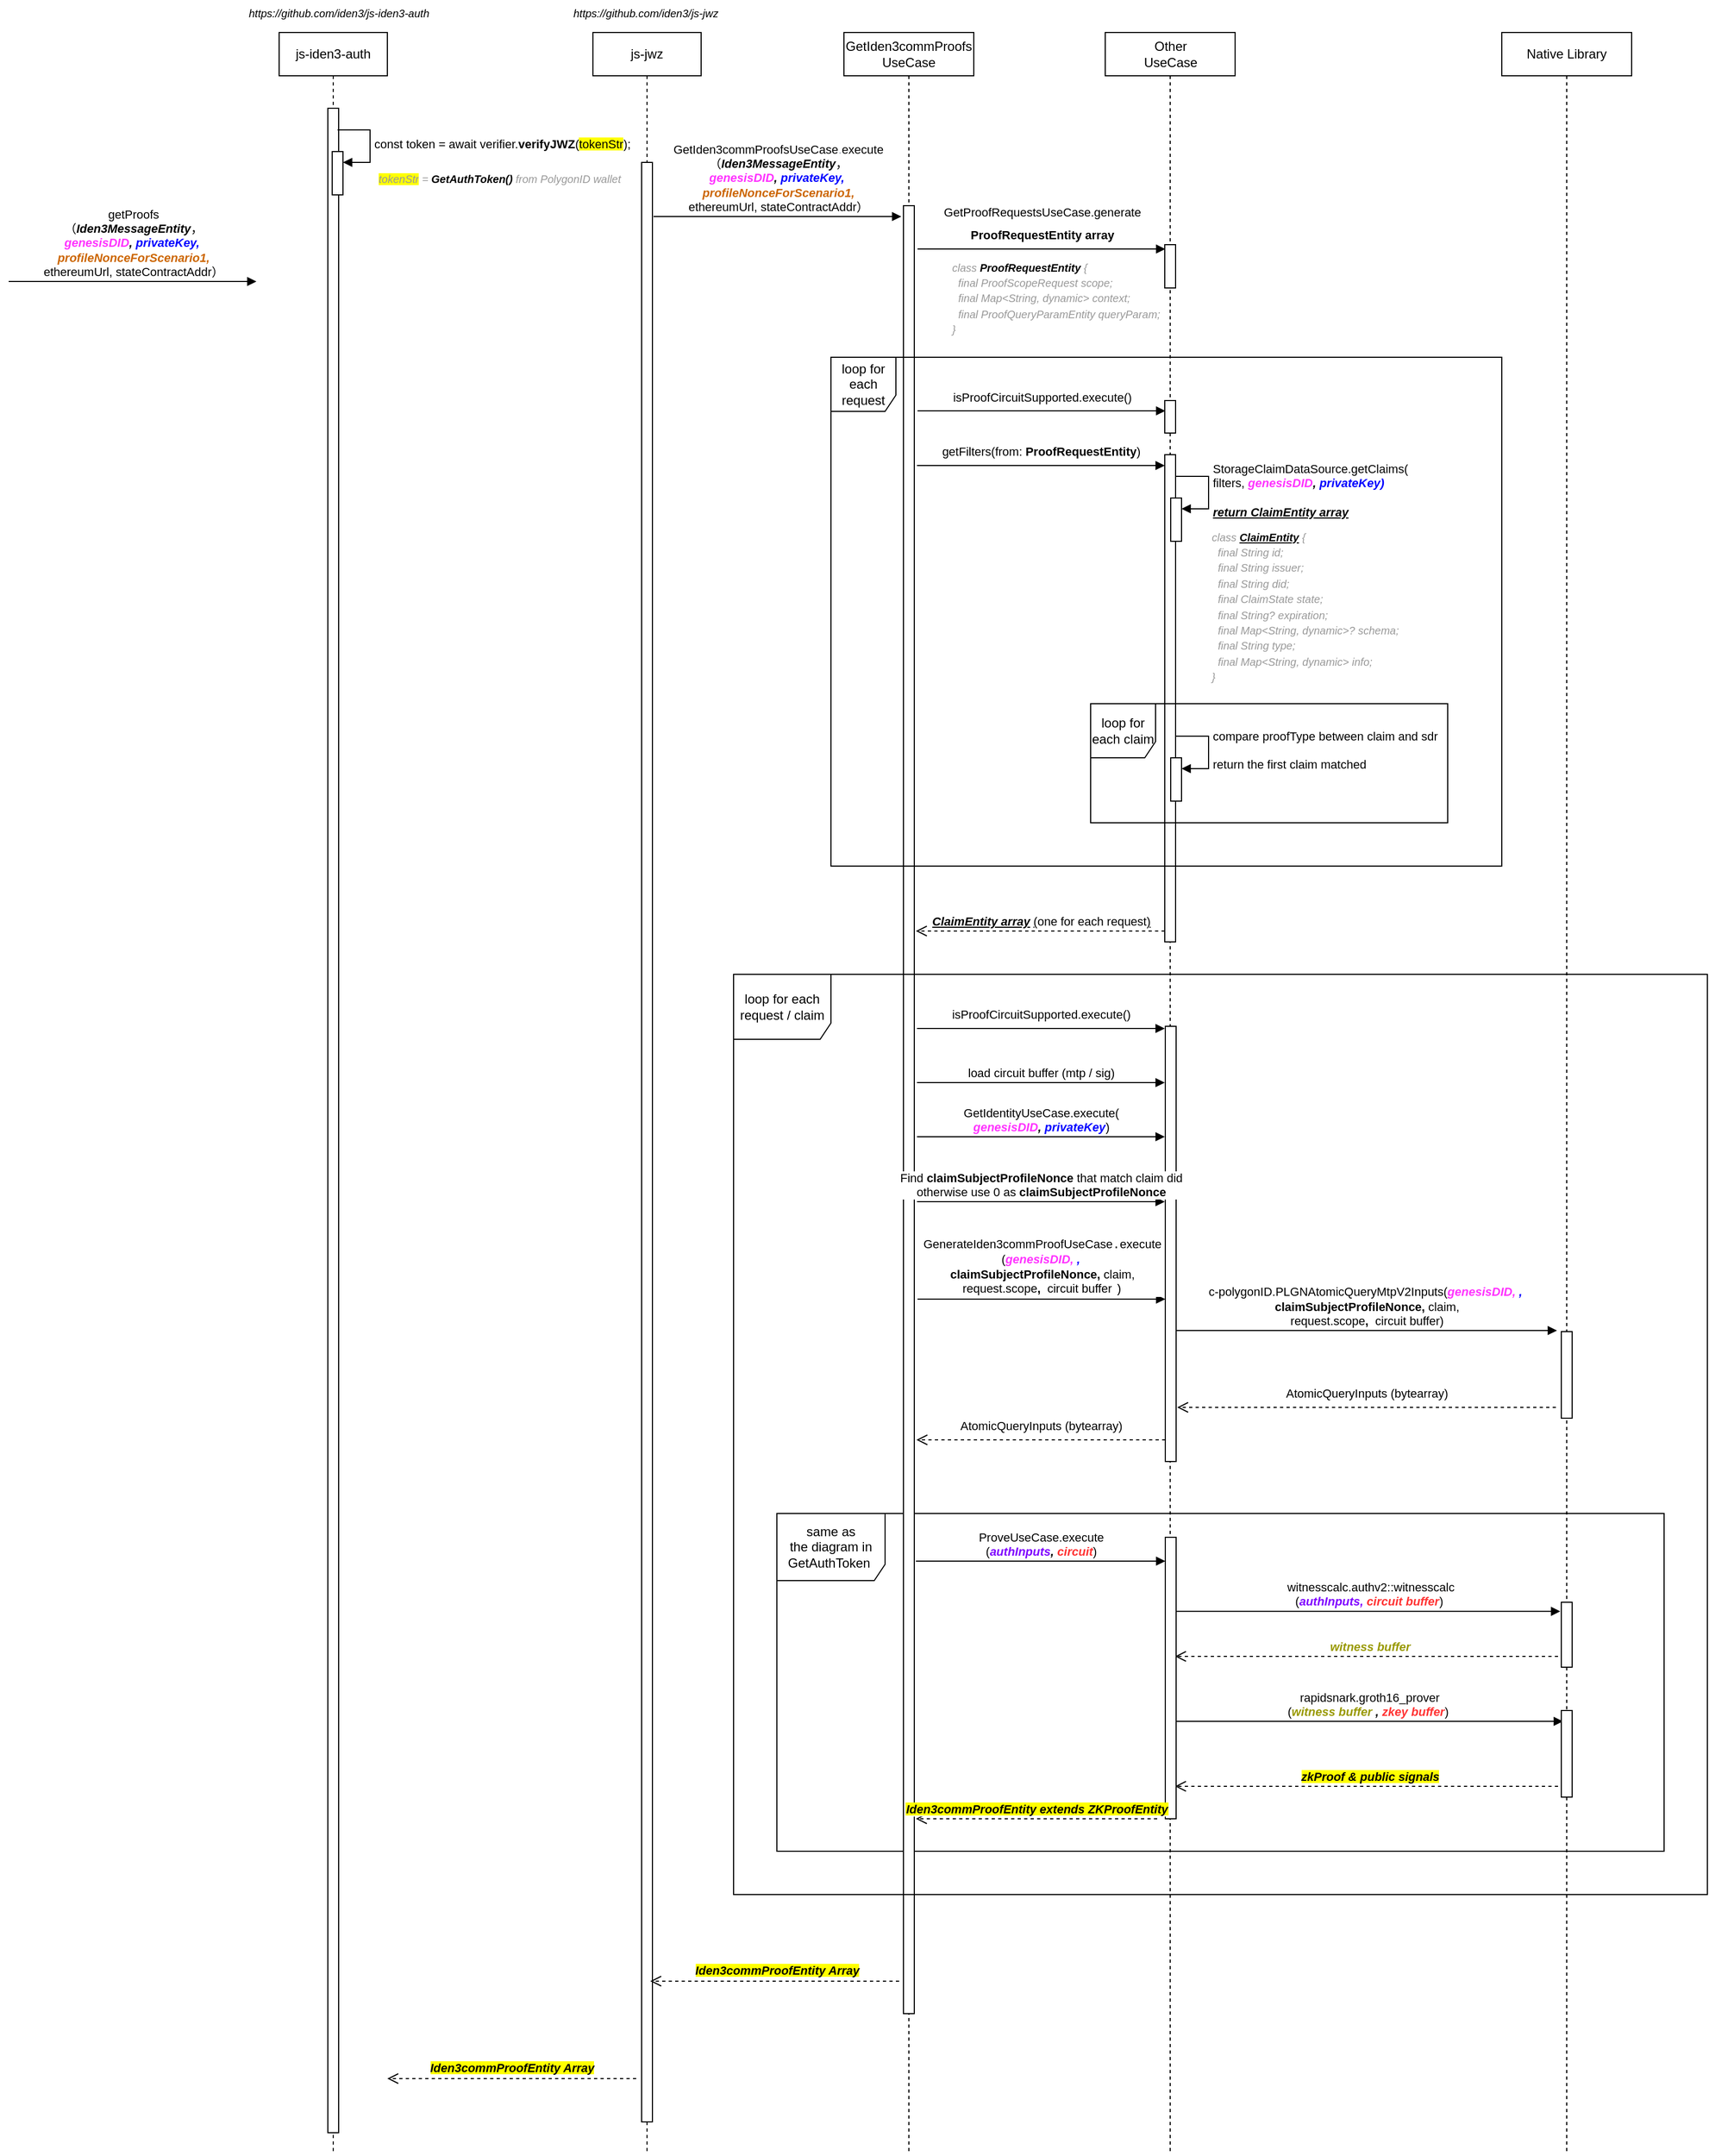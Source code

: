 <mxfile version="22.1.21" type="github">
  <diagram name="Page-1" id="g-KWdj4RCP9LO7Gkuhvm">
    <mxGraphModel dx="1526" dy="873" grid="1" gridSize="10" guides="1" tooltips="1" connect="1" arrows="1" fold="1" page="1" pageScale="1" pageWidth="827" pageHeight="1169" math="0" shadow="0">
      <root>
        <mxCell id="0" />
        <mxCell id="1" parent="0" />
        <mxCell id="PR-VQJ_KAeRdfi8wOfxg-1" value="&lt;span style=&quot;border-color: var(--border-color); text-align: left;&quot;&gt;&lt;span style=&quot;border-color: var(--border-color); background-color: rgb(255, 255, 0);&quot;&gt;&lt;font style=&quot;border-color: var(--border-color);&quot;&gt;&lt;b&gt;&lt;i&gt;zkProof &amp;amp; public signals&lt;/i&gt;&lt;/b&gt;&lt;/font&gt;&lt;/span&gt;&lt;/span&gt;" style="html=1;verticalAlign=bottom;endArrow=open;dashed=1;endSize=8;curved=0;rounded=0;" edge="1" parent="1">
          <mxGeometry relative="1" as="geometry">
            <mxPoint x="1498" y="1740" as="sourcePoint" />
            <mxPoint x="1138" y="1740" as="targetPoint" />
          </mxGeometry>
        </mxCell>
        <mxCell id="PR-VQJ_KAeRdfi8wOfxg-2" value="&lt;div style=&quot;line-height: 120%;&quot;&gt;&lt;div style=&quot;line-height: 120%;&quot;&gt;&amp;nbsp;rapidsnark.groth16_prover&lt;/div&gt;&lt;div style=&quot;line-height: 120%;&quot;&gt;(&lt;b style=&quot;border-color: var(--border-color); text-align: left;&quot;&gt;&lt;i style=&quot;border-color: var(--border-color);&quot;&gt;&lt;font color=&quot;#ff3333&quot; style=&quot;border-color: var(--border-color);&quot;&gt;&lt;b style=&quot;color: rgb(0, 0, 0); text-align: center; border-color: var(--border-color);&quot;&gt;&lt;i style=&quot;border-color: var(--border-color);&quot;&gt;&lt;font style=&quot;border-color: var(--border-color);&quot; color=&quot;#7f00ff&quot;&gt;&lt;i style=&quot;border-color: var(--border-color); color: rgb(0, 0, 0); font-weight: 400; text-align: left;&quot;&gt;&lt;b style=&quot;border-color: var(--border-color);&quot;&gt;&lt;font color=&quot;#999900&quot; style=&quot;border-color: var(--border-color);&quot;&gt;witness buffer&lt;/font&gt;&lt;/b&gt;&lt;/i&gt;&lt;/font&gt;&lt;/i&gt;&lt;/b&gt;&amp;nbsp;&lt;/font&gt;&lt;font style=&quot;border-color: var(--border-color);&quot;&gt;, &lt;/font&gt;&lt;font color=&quot;#ff3333&quot; style=&quot;border-color: var(--border-color);&quot;&gt;zkey buffer&lt;/font&gt;&lt;/i&gt;&lt;/b&gt;)&lt;/div&gt;&lt;/div&gt;" style="html=1;verticalAlign=bottom;endArrow=block;curved=0;rounded=0;sourcePerimeterSpacing=0;" edge="1" parent="1">
          <mxGeometry relative="1" as="geometry">
            <mxPoint x="1135.5" y="1680" as="sourcePoint" />
            <mxPoint x="1496.5" y="1680" as="targetPoint" />
          </mxGeometry>
        </mxCell>
        <mxCell id="PR-VQJ_KAeRdfi8wOfxg-3" value="&lt;i style=&quot;border-color: var(--border-color); text-align: left;&quot;&gt;&lt;b style=&quot;border-color: var(--border-color);&quot;&gt;&lt;font style=&quot;border-color: var(--border-color);&quot; color=&quot;#999900&quot;&gt;witness buffer&lt;/font&gt;&lt;/b&gt;&lt;/i&gt;" style="html=1;verticalAlign=bottom;endArrow=open;dashed=1;endSize=8;curved=0;rounded=0;" edge="1" parent="1">
          <mxGeometry relative="1" as="geometry">
            <mxPoint x="1498" y="1620" as="sourcePoint" />
            <mxPoint x="1138" y="1620" as="targetPoint" />
          </mxGeometry>
        </mxCell>
        <mxCell id="PR-VQJ_KAeRdfi8wOfxg-4" value="same as&lt;br&gt;the diagram in GetAuthToken&amp;nbsp;&lt;br&gt;" style="shape=umlFrame;whiteSpace=wrap;html=1;pointerEvents=0;width=100;height=62;" vertex="1" parent="1">
          <mxGeometry x="770" y="1488" width="820" height="312" as="geometry" />
        </mxCell>
        <mxCell id="PR-VQJ_KAeRdfi8wOfxg-5" value="js-iden3-auth" style="shape=umlLifeline;perimeter=lifelinePerimeter;whiteSpace=wrap;html=1;container=1;dropTarget=0;collapsible=0;recursiveResize=0;outlineConnect=0;portConstraint=eastwest;newEdgeStyle={&quot;curved&quot;:0,&quot;rounded&quot;:0};" vertex="1" parent="1">
          <mxGeometry x="310" y="120" width="100" height="1960" as="geometry" />
        </mxCell>
        <mxCell id="PR-VQJ_KAeRdfi8wOfxg-6" value="" style="html=1;points=[[0,0,0,0,5],[0,1,0,0,-5],[1,0,0,0,5],[1,1,0,0,-5]];perimeter=orthogonalPerimeter;outlineConnect=0;targetShapes=umlLifeline;portConstraint=eastwest;newEdgeStyle={&quot;curved&quot;:0,&quot;rounded&quot;:0};" vertex="1" parent="PR-VQJ_KAeRdfi8wOfxg-5">
          <mxGeometry x="45" y="70" width="10" height="1870" as="geometry" />
        </mxCell>
        <mxCell id="PR-VQJ_KAeRdfi8wOfxg-53" value="" style="html=1;points=[[0,0,0,0,5],[0,1,0,0,-5],[1,0,0,0,5],[1,1,0,0,-5]];perimeter=orthogonalPerimeter;outlineConnect=0;targetShapes=umlLifeline;portConstraint=eastwest;newEdgeStyle={&quot;curved&quot;:0,&quot;rounded&quot;:0};" vertex="1" parent="PR-VQJ_KAeRdfi8wOfxg-5">
          <mxGeometry x="49" y="110" width="10" height="40" as="geometry" />
        </mxCell>
        <mxCell id="PR-VQJ_KAeRdfi8wOfxg-54" value="&lt;div style=&quot;line-height: 21px;&quot;&gt;&lt;font style=&quot;font-size: 11px;&quot; face=&quot;Helvetica&quot;&gt;const token = await verifier.&lt;b&gt;verifyJWZ&lt;/b&gt;(&lt;span style=&quot;background-color: rgb(255, 255, 0);&quot;&gt;tokenStr&lt;/span&gt;);&lt;/font&gt;&lt;/div&gt;" style="html=1;align=left;spacingLeft=2;endArrow=block;rounded=0;edgeStyle=orthogonalEdgeStyle;curved=0;rounded=0;" edge="1" target="PR-VQJ_KAeRdfi8wOfxg-53" parent="PR-VQJ_KAeRdfi8wOfxg-5">
          <mxGeometry relative="1" as="geometry">
            <mxPoint x="54" y="90" as="sourcePoint" />
            <Array as="points">
              <mxPoint x="84" y="120" />
            </Array>
          </mxGeometry>
        </mxCell>
        <mxCell id="PR-VQJ_KAeRdfi8wOfxg-7" value="js-jwz" style="shape=umlLifeline;perimeter=lifelinePerimeter;whiteSpace=wrap;html=1;container=1;dropTarget=0;collapsible=0;recursiveResize=0;outlineConnect=0;portConstraint=eastwest;newEdgeStyle={&quot;curved&quot;:0,&quot;rounded&quot;:0};" vertex="1" parent="1">
          <mxGeometry x="600" y="120" width="100" height="1960" as="geometry" />
        </mxCell>
        <mxCell id="PR-VQJ_KAeRdfi8wOfxg-8" value="" style="html=1;points=[[0,0,0,0,5],[0,1,0,0,-5],[1,0,0,0,5],[1,1,0,0,-5]];perimeter=orthogonalPerimeter;outlineConnect=0;targetShapes=umlLifeline;portConstraint=eastwest;newEdgeStyle={&quot;curved&quot;:0,&quot;rounded&quot;:0};" vertex="1" parent="PR-VQJ_KAeRdfi8wOfxg-7">
          <mxGeometry x="45" y="120" width="10" height="1810" as="geometry" />
        </mxCell>
        <mxCell id="PR-VQJ_KAeRdfi8wOfxg-9" value="GetIden3commProofs&lt;br&gt;UseCase" style="shape=umlLifeline;perimeter=lifelinePerimeter;whiteSpace=wrap;html=1;container=1;dropTarget=0;collapsible=0;recursiveResize=0;outlineConnect=0;portConstraint=eastwest;newEdgeStyle={&quot;curved&quot;:0,&quot;rounded&quot;:0};" vertex="1" parent="1">
          <mxGeometry x="832" y="120" width="120" height="1960" as="geometry" />
        </mxCell>
        <mxCell id="PR-VQJ_KAeRdfi8wOfxg-10" value="" style="html=1;points=[[0,0,0,0,5],[0,1,0,0,-5],[1,0,0,0,5],[1,1,0,0,-5]];perimeter=orthogonalPerimeter;outlineConnect=0;targetShapes=umlLifeline;portConstraint=eastwest;newEdgeStyle={&quot;curved&quot;:0,&quot;rounded&quot;:0};" vertex="1" parent="PR-VQJ_KAeRdfi8wOfxg-9">
          <mxGeometry x="55" y="160" width="10" height="1670" as="geometry" />
        </mxCell>
        <mxCell id="PR-VQJ_KAeRdfi8wOfxg-11" value="getProofs&lt;br&gt;（&lt;b&gt;&lt;i&gt;Iden3MessageEntity&lt;/i&gt;&lt;/b&gt;，&lt;br&gt;&lt;b style=&quot;border-color: var(--border-color);&quot;&gt;&lt;i style=&quot;border-color: var(--border-color);&quot;&gt;&lt;font style=&quot;border-color: var(--border-color);&quot; color=&quot;#ff33ff&quot;&gt;genesisDID&lt;/font&gt;,&amp;nbsp;&lt;i style=&quot;border-color: var(--border-color);&quot;&gt;&lt;font style=&quot;border-color: var(--border-color);&quot; color=&quot;#0000ff&quot;&gt;privateKey,&amp;nbsp;&lt;br style=&quot;border-color: var(--border-color);&quot;&gt;&lt;/font&gt;&lt;font style=&quot;border-color: var(--border-color);&quot; color=&quot;#cc6600&quot;&gt;profileNonceForScenario1,&lt;br&gt;&lt;/font&gt;&lt;/i&gt;&lt;/i&gt;&lt;/b&gt;ethereumUrl, stateContractAddr）" style="html=1;verticalAlign=bottom;endArrow=block;curved=0;rounded=0;sourcePerimeterSpacing=0;entryX=0;entryY=0;entryDx=0;entryDy=5;entryPerimeter=0;" edge="1" parent="1">
          <mxGeometry relative="1" as="geometry">
            <mxPoint x="60" y="350" as="sourcePoint" />
            <mxPoint x="289" y="350" as="targetPoint" />
          </mxGeometry>
        </mxCell>
        <mxCell id="PR-VQJ_KAeRdfi8wOfxg-12" value="&lt;span style=&quot;font-size: 10px;&quot;&gt;&lt;i style=&quot;&quot;&gt;&lt;font style=&quot;&quot; color=&quot;#999999&quot;&gt;&lt;span style=&quot;background-color: rgb(255, 255, 0);&quot;&gt;tokenStr&lt;/span&gt;&lt;span style=&quot;background-color: rgb(255, 255, 255);&quot;&gt; = &lt;/span&gt;&lt;/font&gt;&lt;b style=&quot;background-color: rgb(255, 255, 255);&quot;&gt;GetAuthToken()&lt;/b&gt;&lt;font style=&quot;background-color: rgb(255, 255, 255);&quot; color=&quot;#999999&quot;&gt;&amp;nbsp;from PolygonID wallet&lt;/font&gt;&lt;/i&gt;&lt;/span&gt;" style="text;html=1;align=left;verticalAlign=middle;resizable=0;points=[];autosize=1;strokeColor=none;fillColor=none;" vertex="1" parent="1">
          <mxGeometry x="400" y="240" width="250" height="30" as="geometry" />
        </mxCell>
        <mxCell id="PR-VQJ_KAeRdfi8wOfxg-13" value="&lt;div style=&quot;line-height: 120%;&quot;&gt;GetIden3commProofsUseCase&lt;font face=&quot;Helvetica&quot; style=&quot;background-color: rgb(255, 255, 255);&quot;&gt;&lt;font style=&quot;font-size: 12px;&quot; color=&quot;#abb2bf&quot;&gt;.&lt;/font&gt;&lt;font style=&quot;font-size: 11px;&quot;&gt;execute&lt;/font&gt;&lt;/font&gt;&lt;/div&gt;&lt;div style=&quot;line-height: 120%;&quot;&gt;（&lt;b style=&quot;border-color: var(--border-color);&quot;&gt;&lt;i style=&quot;border-color: var(--border-color);&quot;&gt;Iden3MessageEntity&lt;/i&gt;&lt;/b&gt;，&lt;br style=&quot;border-color: var(--border-color);&quot;&gt;&lt;b style=&quot;border-color: var(--border-color);&quot;&gt;&lt;i style=&quot;border-color: var(--border-color);&quot;&gt;&lt;font style=&quot;border-color: var(--border-color);&quot; color=&quot;#ff33ff&quot;&gt;genesisDID&lt;/font&gt;,&amp;nbsp;&lt;i style=&quot;border-color: var(--border-color);&quot;&gt;&lt;font style=&quot;border-color: var(--border-color);&quot; color=&quot;#0000ff&quot;&gt;privateKey,&amp;nbsp;&lt;br style=&quot;border-color: var(--border-color);&quot;&gt;&lt;/font&gt;&lt;font style=&quot;border-color: var(--border-color);&quot; color=&quot;#cc6600&quot;&gt;profileNonceForScenario1,&lt;br style=&quot;border-color: var(--border-color);&quot;&gt;&lt;/font&gt;&lt;/i&gt;&lt;/i&gt;&lt;/b&gt;ethereumUrl, stateContractAddr）&lt;/div&gt;" style="html=1;verticalAlign=bottom;endArrow=block;curved=0;rounded=0;sourcePerimeterSpacing=0;entryX=0;entryY=0;entryDx=0;entryDy=5;entryPerimeter=0;" edge="1" parent="1">
          <mxGeometry relative="1" as="geometry">
            <mxPoint x="656" y="290" as="sourcePoint" />
            <mxPoint x="885" y="290" as="targetPoint" />
          </mxGeometry>
        </mxCell>
        <mxCell id="PR-VQJ_KAeRdfi8wOfxg-14" value="&lt;div style=&quot;line-height: 120%;&quot;&gt;&lt;div style=&quot;line-height: 21px;&quot;&gt;&lt;div style=&quot;line-height: 21px;&quot;&gt;&lt;span style=&quot;background-color: rgb(255, 255, 255);&quot;&gt;&lt;font face=&quot;Helvetica&quot; style=&quot;font-size: 11px;&quot;&gt;GetProofRequestsUseCase.generate&lt;/font&gt;&lt;/span&gt;&lt;/div&gt;&lt;div style=&quot;line-height: 21px;&quot;&gt;&lt;div style=&quot;line-height: 21px;&quot;&gt;&lt;span style=&quot;background-color: rgb(255, 255, 255);&quot;&gt;&lt;font face=&quot;Helvetica&quot; style=&quot;font-size: 11px;&quot;&gt;&lt;b&gt;ProofRequestEntity array&lt;/b&gt;&lt;/font&gt;&lt;/span&gt;&lt;/div&gt;&lt;/div&gt;&lt;/div&gt;&lt;/div&gt;&lt;div style=&quot;line-height: 21px;&quot;&gt;&lt;/div&gt;" style="html=1;verticalAlign=bottom;endArrow=block;curved=0;rounded=0;sourcePerimeterSpacing=0;entryX=0;entryY=0;entryDx=0;entryDy=5;entryPerimeter=0;" edge="1" parent="1">
          <mxGeometry relative="1" as="geometry">
            <mxPoint x="900" y="320" as="sourcePoint" />
            <mxPoint x="1129" y="320" as="targetPoint" />
          </mxGeometry>
        </mxCell>
        <mxCell id="PR-VQJ_KAeRdfi8wOfxg-15" value="Other&lt;br&gt;UseCase" style="shape=umlLifeline;perimeter=lifelinePerimeter;whiteSpace=wrap;html=1;container=1;dropTarget=0;collapsible=0;recursiveResize=0;outlineConnect=0;portConstraint=eastwest;newEdgeStyle={&quot;curved&quot;:0,&quot;rounded&quot;:0};" vertex="1" parent="1">
          <mxGeometry x="1073.5" y="120" width="120" height="1960" as="geometry" />
        </mxCell>
        <mxCell id="PR-VQJ_KAeRdfi8wOfxg-16" value="" style="html=1;points=[[0,0,0,0,5],[0,1,0,0,-5],[1,0,0,0,5],[1,1,0,0,-5]];perimeter=orthogonalPerimeter;outlineConnect=0;targetShapes=umlLifeline;portConstraint=eastwest;newEdgeStyle={&quot;curved&quot;:0,&quot;rounded&quot;:0};" vertex="1" parent="PR-VQJ_KAeRdfi8wOfxg-15">
          <mxGeometry x="55" y="196" width="10" height="40" as="geometry" />
        </mxCell>
        <mxCell id="PR-VQJ_KAeRdfi8wOfxg-17" value="" style="html=1;points=[[0,0,0,0,5],[0,1,0,0,-5],[1,0,0,0,5],[1,1,0,0,-5]];perimeter=orthogonalPerimeter;outlineConnect=0;targetShapes=umlLifeline;portConstraint=eastwest;newEdgeStyle={&quot;curved&quot;:0,&quot;rounded&quot;:0};" vertex="1" parent="PR-VQJ_KAeRdfi8wOfxg-15">
          <mxGeometry x="55" y="390" width="10" height="450" as="geometry" />
        </mxCell>
        <mxCell id="PR-VQJ_KAeRdfi8wOfxg-18" value="" style="html=1;points=[[0,0,0,0,5],[0,1,0,0,-5],[1,0,0,0,5],[1,1,0,0,-5]];perimeter=orthogonalPerimeter;outlineConnect=0;targetShapes=umlLifeline;portConstraint=eastwest;newEdgeStyle={&quot;curved&quot;:0,&quot;rounded&quot;:0};" vertex="1" parent="PR-VQJ_KAeRdfi8wOfxg-15">
          <mxGeometry x="55.5" y="1390" width="10" height="260" as="geometry" />
        </mxCell>
        <mxCell id="PR-VQJ_KAeRdfi8wOfxg-19" value="&lt;font style=&quot;font-size: 10px;&quot;&gt;&lt;i style=&quot;&quot;&gt;&lt;font color=&quot;#999999&quot;&gt;class &lt;/font&gt;&lt;b style=&quot;&quot;&gt;ProofRequestEntity&lt;/b&gt;&lt;font color=&quot;#999999&quot;&gt; {&lt;/font&gt;&lt;br&gt;&lt;font color=&quot;#999999&quot;&gt;&amp;nbsp; final ProofScopeRequest scope;&lt;/font&gt;&lt;br&gt;&lt;span style=&quot;color: rgb(153, 153, 153);&quot; class=&quot;Apple-converted-space&quot;&gt;&amp;nbsp; &lt;/span&gt;&lt;font color=&quot;#999999&quot;&gt;final Map&amp;lt;String, dynamic&amp;gt; context;&lt;/font&gt;&lt;br&gt;&lt;span style=&quot;color: rgb(153, 153, 153);&quot; class=&quot;Apple-converted-space&quot;&gt;&amp;nbsp; &lt;/span&gt;&lt;font color=&quot;#999999&quot;&gt;final ProofQueryParamEntity queryParam;&lt;/font&gt;&lt;br&gt;&lt;font color=&quot;#999999&quot;&gt;}&lt;/font&gt;&lt;/i&gt;&lt;/font&gt;" style="text;html=1;align=left;verticalAlign=middle;resizable=0;points=[];autosize=1;strokeColor=none;fillColor=none;" vertex="1" parent="1">
          <mxGeometry x="930" y="320" width="220" height="90" as="geometry" />
        </mxCell>
        <mxCell id="PR-VQJ_KAeRdfi8wOfxg-20" value="&lt;div style=&quot;line-height: 21px;&quot;&gt;&lt;br&gt;&lt;/div&gt;" style="html=1;verticalAlign=bottom;endArrow=open;dashed=1;endSize=8;curved=0;rounded=0;" edge="1" parent="1">
          <mxGeometry relative="1" as="geometry">
            <mxPoint x="883" y="1920" as="sourcePoint" />
            <mxPoint x="653" y="1920" as="targetPoint" />
          </mxGeometry>
        </mxCell>
        <mxCell id="PR-VQJ_KAeRdfi8wOfxg-21" value="&lt;b style=&quot;border-color: var(--border-color); text-align: left;&quot;&gt;&lt;i style=&quot;border-color: var(--border-color); background-color: rgb(255, 255, 0);&quot;&gt;Iden3commProofEntity Array&lt;/i&gt;&lt;/b&gt;" style="edgeLabel;html=1;align=center;verticalAlign=middle;resizable=0;points=[];" vertex="1" connectable="0" parent="PR-VQJ_KAeRdfi8wOfxg-20">
          <mxGeometry x="-0.096" y="-3" relative="1" as="geometry">
            <mxPoint x="-9" y="-7" as="offset" />
          </mxGeometry>
        </mxCell>
        <mxCell id="PR-VQJ_KAeRdfi8wOfxg-22" value="&lt;div style=&quot;line-height: 21px;&quot;&gt;&lt;br&gt;&lt;/div&gt;" style="html=1;verticalAlign=bottom;endArrow=open;dashed=1;endSize=8;curved=0;rounded=0;" edge="1" parent="1">
          <mxGeometry relative="1" as="geometry">
            <mxPoint x="640" y="2010" as="sourcePoint" />
            <mxPoint x="410" y="2010" as="targetPoint" />
          </mxGeometry>
        </mxCell>
        <mxCell id="PR-VQJ_KAeRdfi8wOfxg-23" value="&lt;b style=&quot;border-color: var(--border-color); text-align: left;&quot;&gt;&lt;i style=&quot;border-color: var(--border-color); background-color: rgb(255, 255, 0);&quot;&gt;Iden3commProofEntity Array&lt;/i&gt;&lt;/b&gt;" style="edgeLabel;html=1;align=center;verticalAlign=middle;resizable=0;points=[];" vertex="1" connectable="0" parent="PR-VQJ_KAeRdfi8wOfxg-22">
          <mxGeometry x="0.096" y="-1" relative="1" as="geometry">
            <mxPoint x="11" y="-9" as="offset" />
          </mxGeometry>
        </mxCell>
        <mxCell id="PR-VQJ_KAeRdfi8wOfxg-24" value="loop for each request" style="shape=umlFrame;whiteSpace=wrap;html=1;pointerEvents=0;width=60;height=50;" vertex="1" parent="1">
          <mxGeometry x="820" y="420" width="620" height="470" as="geometry" />
        </mxCell>
        <mxCell id="PR-VQJ_KAeRdfi8wOfxg-25" value="" style="html=1;points=[[0,0,0,0,5],[0,1,0,0,-5],[1,0,0,0,5],[1,1,0,0,-5]];perimeter=orthogonalPerimeter;outlineConnect=0;targetShapes=umlLifeline;portConstraint=eastwest;newEdgeStyle={&quot;curved&quot;:0,&quot;rounded&quot;:0};" vertex="1" parent="1">
          <mxGeometry x="1128.5" y="460" width="10" height="30" as="geometry" />
        </mxCell>
        <mxCell id="PR-VQJ_KAeRdfi8wOfxg-26" value="&lt;div style=&quot;line-height: 120%;&quot;&gt;&lt;div style=&quot;line-height: 21px;&quot;&gt;&lt;div style=&quot;line-height: 21px;&quot;&gt;&lt;div style=&quot;line-height: 21px;&quot;&gt;&lt;span style=&quot;background-color: rgb(255, 255, 255);&quot;&gt;&lt;font style=&quot;font-size: 11px;&quot; face=&quot;Helvetica&quot;&gt;isProofCircuitSupported.execute()&lt;/font&gt;&lt;/span&gt;&lt;/div&gt;&lt;/div&gt;&lt;/div&gt;&lt;/div&gt;&lt;div style=&quot;line-height: 21px;&quot;&gt;&lt;/div&gt;" style="html=1;verticalAlign=bottom;endArrow=block;curved=0;rounded=0;sourcePerimeterSpacing=0;entryX=0;entryY=0;entryDx=0;entryDy=5;entryPerimeter=0;" edge="1" parent="1">
          <mxGeometry relative="1" as="geometry">
            <mxPoint x="900" y="469.5" as="sourcePoint" />
            <mxPoint x="1129" y="469.5" as="targetPoint" />
          </mxGeometry>
        </mxCell>
        <mxCell id="PR-VQJ_KAeRdfi8wOfxg-27" value="&lt;div style=&quot;line-height: 120%;&quot;&gt;&lt;div style=&quot;line-height: 21px;&quot;&gt;&lt;div style=&quot;line-height: 21px;&quot;&gt;&lt;div style=&quot;line-height: 21px;&quot;&gt;&lt;font style=&quot;font-size: 11px;&quot; face=&quot;Helvetica&quot;&gt;getFilters(from:&amp;nbsp;&lt;/font&gt;&lt;b style=&quot;border-color: var(--border-color);&quot;&gt;ProofRequestEntity&lt;/b&gt;)&lt;/div&gt;&lt;/div&gt;&lt;/div&gt;&lt;/div&gt;&lt;div style=&quot;line-height: 21px;&quot;&gt;&lt;/div&gt;" style="html=1;verticalAlign=bottom;endArrow=block;curved=0;rounded=0;sourcePerimeterSpacing=0;entryX=0;entryY=0;entryDx=0;entryDy=5;entryPerimeter=0;" edge="1" parent="1">
          <mxGeometry relative="1" as="geometry">
            <mxPoint x="899.5" y="520" as="sourcePoint" />
            <mxPoint x="1128.5" y="520" as="targetPoint" />
          </mxGeometry>
        </mxCell>
        <mxCell id="PR-VQJ_KAeRdfi8wOfxg-28" value="" style="html=1;points=[[0,0,0,0,5],[0,1,0,0,-5],[1,0,0,0,5],[1,1,0,0,-5]];perimeter=orthogonalPerimeter;outlineConnect=0;targetShapes=umlLifeline;portConstraint=eastwest;newEdgeStyle={&quot;curved&quot;:0,&quot;rounded&quot;:0};" vertex="1" parent="1">
          <mxGeometry x="1134" y="550" width="10" height="40" as="geometry" />
        </mxCell>
        <mxCell id="PR-VQJ_KAeRdfi8wOfxg-29" value="&lt;div style=&quot;line-height: 120%;&quot;&gt;&lt;div style=&quot;line-height: 120%;&quot;&gt;&lt;span style=&quot;background-color: rgb(255, 255, 255);&quot;&gt;StorageClaimDataSource&lt;/span&gt;.getClaims(&lt;/div&gt;&lt;div style=&quot;line-height: 120%;&quot;&gt;filters,&amp;nbsp;&lt;b style=&quot;border-color: var(--border-color); text-align: center;&quot;&gt;&lt;i style=&quot;border-color: var(--border-color);&quot;&gt;&lt;font style=&quot;border-color: var(--border-color);&quot; color=&quot;#ff33ff&quot;&gt;genesisDID&lt;/font&gt;,&amp;nbsp;&lt;i style=&quot;border-color: var(--border-color);&quot;&gt;&lt;font style=&quot;border-color: var(--border-color);&quot; color=&quot;#0000ff&quot;&gt;privateKey)&lt;/font&gt;&lt;/i&gt;&lt;/i&gt;&lt;/b&gt;&lt;/div&gt;&lt;div style=&quot;line-height: 120%;&quot;&gt;&lt;b style=&quot;border-color: var(--border-color); text-align: center;&quot;&gt;&lt;i style=&quot;border-color: var(--border-color);&quot;&gt;&lt;i style=&quot;border-color: var(--border-color);&quot;&gt;&lt;font style=&quot;border-color: var(--border-color);&quot; color=&quot;#0000ff&quot;&gt;&lt;br&gt;&lt;/font&gt;&lt;/i&gt;&lt;/i&gt;&lt;/b&gt;&lt;/div&gt;&lt;div style=&quot;line-height: 120%;&quot;&gt;&lt;b style=&quot;border-color: var(--border-color); text-align: center;&quot;&gt;&lt;i style=&quot;border-color: var(--border-color);&quot;&gt;&lt;i style=&quot;border-color: var(--border-color);&quot;&gt;&lt;font style=&quot;border-color: var(--border-color);&quot; color=&quot;#0000ff&quot;&gt;&lt;b style=&quot;border-color: var(--border-color); color: rgb(0, 0, 0); font-style: normal;&quot;&gt;&lt;u style=&quot;border-color: var(--border-color);&quot;&gt;&lt;i style=&quot;border-color: var(--border-color);&quot;&gt;return ClaimEntity array&lt;/i&gt;&lt;/u&gt;&lt;/b&gt;&lt;br&gt;&lt;/font&gt;&lt;/i&gt;&lt;/i&gt;&lt;/b&gt;&lt;/div&gt;&lt;/div&gt;" style="html=1;align=left;spacingLeft=2;endArrow=block;rounded=0;edgeStyle=orthogonalEdgeStyle;curved=0;rounded=0;" edge="1" parent="1" target="PR-VQJ_KAeRdfi8wOfxg-28">
          <mxGeometry relative="1" as="geometry">
            <mxPoint x="1139" y="530" as="sourcePoint" />
            <Array as="points">
              <mxPoint x="1169" y="560" />
            </Array>
          </mxGeometry>
        </mxCell>
        <mxCell id="PR-VQJ_KAeRdfi8wOfxg-30" value="&lt;span style=&quot;background-color: rgb(255, 255, 255);&quot;&gt;&lt;u style=&quot;font-style: italic; font-weight: bold;&quot;&gt;ClaimEntity array&lt;/u&gt;&amp;nbsp;&lt;u&gt;(&lt;/u&gt;one for each request&lt;u style=&quot;&quot;&gt;)&lt;/u&gt;&lt;/span&gt;" style="html=1;verticalAlign=bottom;endArrow=open;dashed=1;endSize=8;curved=0;rounded=0;" edge="1" parent="1">
          <mxGeometry relative="1" as="geometry">
            <mxPoint x="1128.5" y="950" as="sourcePoint" />
            <mxPoint x="898.5" y="950" as="targetPoint" />
          </mxGeometry>
        </mxCell>
        <mxCell id="PR-VQJ_KAeRdfi8wOfxg-31" value="&lt;font style=&quot;font-size: 10px;&quot;&gt;&lt;i style=&quot;&quot;&gt;&lt;font color=&quot;#999999&quot;&gt;class &lt;/font&gt;&lt;b style=&quot;&quot;&gt;&lt;u&gt;ClaimEntity&lt;/u&gt;&lt;/b&gt;&lt;font color=&quot;#999999&quot;&gt; {&lt;/font&gt;&lt;/i&gt;&lt;br&gt;&lt;i style=&quot;color: rgb(153, 153, 153);&quot;&gt;&amp;nbsp; final String id;&lt;/i&gt;&lt;br&gt;&lt;i style=&quot;color: rgb(153, 153, 153);&quot;&gt;&lt;span class=&quot;Apple-converted-space&quot;&gt;&amp;nbsp; &lt;/span&gt;final String issuer;&lt;/i&gt;&lt;br&gt;&lt;i style=&quot;color: rgb(153, 153, 153);&quot;&gt;&lt;span class=&quot;Apple-converted-space&quot;&gt;&amp;nbsp; &lt;/span&gt;final String did;&lt;/i&gt;&lt;br&gt;&lt;i style=&quot;color: rgb(153, 153, 153);&quot;&gt;&lt;span class=&quot;Apple-converted-space&quot;&gt;&amp;nbsp; &lt;/span&gt;final ClaimState state;&lt;/i&gt;&lt;br&gt;&lt;i style=&quot;color: rgb(153, 153, 153);&quot;&gt;&lt;span class=&quot;Apple-converted-space&quot;&gt;&amp;nbsp; &lt;/span&gt;final String? expiration;&lt;/i&gt;&lt;br&gt;&lt;i style=&quot;color: rgb(153, 153, 153);&quot;&gt;&lt;span class=&quot;Apple-converted-space&quot;&gt;&amp;nbsp; &lt;/span&gt;final Map&amp;lt;String, dynamic&amp;gt;? schema;&lt;/i&gt;&lt;br&gt;&lt;i style=&quot;color: rgb(153, 153, 153);&quot;&gt;&lt;span class=&quot;Apple-converted-space&quot;&gt;&amp;nbsp; &lt;/span&gt;final String type;&lt;/i&gt;&lt;br&gt;&lt;i style=&quot;color: rgb(153, 153, 153);&quot;&gt;&lt;span class=&quot;Apple-converted-space&quot;&gt;&amp;nbsp; &lt;/span&gt;final Map&amp;lt;String, dynamic&amp;gt; info;&lt;/i&gt;&lt;br&gt;&lt;i style=&quot;color: rgb(153, 153, 153);&quot;&gt;}&lt;/i&gt;&lt;/font&gt;" style="text;html=1;align=left;verticalAlign=middle;resizable=0;points=[];autosize=1;strokeColor=none;fillColor=none;" vertex="1" parent="1">
          <mxGeometry x="1170" y="570" width="200" height="160" as="geometry" />
        </mxCell>
        <mxCell id="PR-VQJ_KAeRdfi8wOfxg-32" value="" style="html=1;points=[[0,0,0,0,5],[0,1,0,0,-5],[1,0,0,0,5],[1,1,0,0,-5]];perimeter=orthogonalPerimeter;outlineConnect=0;targetShapes=umlLifeline;portConstraint=eastwest;newEdgeStyle={&quot;curved&quot;:0,&quot;rounded&quot;:0};" vertex="1" parent="1">
          <mxGeometry x="1134" y="790" width="10" height="40" as="geometry" />
        </mxCell>
        <mxCell id="PR-VQJ_KAeRdfi8wOfxg-33" value="&lt;div style=&quot;line-height: 120%;&quot;&gt;&lt;div style=&quot;line-height: 120%;&quot;&gt;compare proofType between claim and sdr&lt;/div&gt;&lt;div style=&quot;line-height: 120%;&quot;&gt;&lt;br&gt;&lt;/div&gt;&lt;div style=&quot;line-height: 120%;&quot;&gt;return the first claim matched&lt;/div&gt;&lt;/div&gt;" style="html=1;align=left;spacingLeft=2;endArrow=block;rounded=0;edgeStyle=orthogonalEdgeStyle;curved=0;rounded=0;" edge="1" parent="1" target="PR-VQJ_KAeRdfi8wOfxg-32">
          <mxGeometry relative="1" as="geometry">
            <mxPoint x="1139" y="770" as="sourcePoint" />
            <Array as="points">
              <mxPoint x="1169" y="800" />
            </Array>
          </mxGeometry>
        </mxCell>
        <mxCell id="PR-VQJ_KAeRdfi8wOfxg-34" value="loop for each claim" style="shape=umlFrame;whiteSpace=wrap;html=1;pointerEvents=0;width=60;height=50;" vertex="1" parent="1">
          <mxGeometry x="1060" y="740" width="330" height="110" as="geometry" />
        </mxCell>
        <mxCell id="PR-VQJ_KAeRdfi8wOfxg-35" value="loop for each request / claim" style="shape=umlFrame;whiteSpace=wrap;html=1;pointerEvents=0;width=90;height=60;" vertex="1" parent="1">
          <mxGeometry x="730" y="990" width="900" height="850" as="geometry" />
        </mxCell>
        <mxCell id="PR-VQJ_KAeRdfi8wOfxg-36" value="&lt;div style=&quot;line-height: 120%;&quot;&gt;&lt;div style=&quot;line-height: 21px;&quot;&gt;&lt;div style=&quot;line-height: 21px;&quot;&gt;&lt;div style=&quot;line-height: 21px;&quot;&gt;&lt;span style=&quot;background-color: rgb(255, 255, 255);&quot;&gt;&lt;font style=&quot;font-size: 11px;&quot; face=&quot;Helvetica&quot;&gt;isProofCircuitSupported.execute()&lt;/font&gt;&lt;/span&gt;&lt;/div&gt;&lt;/div&gt;&lt;/div&gt;&lt;/div&gt;&lt;div style=&quot;line-height: 21px;&quot;&gt;&lt;/div&gt;" style="html=1;verticalAlign=bottom;endArrow=block;curved=0;rounded=0;sourcePerimeterSpacing=0;entryX=0;entryY=0;entryDx=0;entryDy=5;entryPerimeter=0;" edge="1" parent="1">
          <mxGeometry relative="1" as="geometry">
            <mxPoint x="899.5" y="1040" as="sourcePoint" />
            <mxPoint x="1128.5" y="1040" as="targetPoint" />
          </mxGeometry>
        </mxCell>
        <mxCell id="PR-VQJ_KAeRdfi8wOfxg-37" value="&lt;br&gt;&lt;br&gt;&lt;br&gt;" style="html=1;points=[[0,0,0,0,5],[0,1,0,0,-5],[1,0,0,0,5],[1,1,0,0,-5]];perimeter=orthogonalPerimeter;outlineConnect=0;targetShapes=umlLifeline;portConstraint=eastwest;newEdgeStyle={&quot;curved&quot;:0,&quot;rounded&quot;:0};" vertex="1" parent="1">
          <mxGeometry x="1129" y="1038" width="10" height="402" as="geometry" />
        </mxCell>
        <mxCell id="PR-VQJ_KAeRdfi8wOfxg-38" value="load circuit buffer (mtp / sig)" style="html=1;verticalAlign=bottom;endArrow=block;curved=0;rounded=0;sourcePerimeterSpacing=0;entryX=0;entryY=0;entryDx=0;entryDy=5;entryPerimeter=0;" edge="1" parent="1">
          <mxGeometry relative="1" as="geometry">
            <mxPoint x="899.5" y="1090" as="sourcePoint" />
            <mxPoint x="1128.5" y="1090" as="targetPoint" />
          </mxGeometry>
        </mxCell>
        <mxCell id="PR-VQJ_KAeRdfi8wOfxg-39" value="GetIdentityUseCase.execute(&lt;br&gt;&lt;b style=&quot;border-color: var(--border-color);&quot;&gt;&lt;i style=&quot;border-color: var(--border-color);&quot;&gt;&lt;font style=&quot;border-color: var(--border-color);&quot; color=&quot;#ff33ff&quot;&gt;genesisDID&lt;/font&gt;,&amp;nbsp;&lt;i style=&quot;border-color: var(--border-color);&quot;&gt;&lt;font style=&quot;border-color: var(--border-color);&quot; color=&quot;#0000ff&quot;&gt;privateKey&lt;/font&gt;&lt;/i&gt;&lt;/i&gt;&lt;/b&gt;)" style="html=1;verticalAlign=bottom;endArrow=block;curved=0;rounded=0;sourcePerimeterSpacing=0;entryX=0;entryY=0;entryDx=0;entryDy=5;entryPerimeter=0;" edge="1" parent="1">
          <mxGeometry relative="1" as="geometry">
            <mxPoint x="899.5" y="1140" as="sourcePoint" />
            <mxPoint x="1128.5" y="1140" as="targetPoint" />
          </mxGeometry>
        </mxCell>
        <mxCell id="PR-VQJ_KAeRdfi8wOfxg-40" value="Find&amp;nbsp;&lt;b&gt;claimSubjectProfileNonce&lt;/b&gt;&amp;nbsp;that match claim did&lt;br&gt;otherwise use 0 as&amp;nbsp;&lt;b&gt;claimSubjectProfileNonce&lt;/b&gt;" style="html=1;verticalAlign=bottom;endArrow=block;curved=0;rounded=0;sourcePerimeterSpacing=0;entryX=0;entryY=0;entryDx=0;entryDy=5;entryPerimeter=0;" edge="1" parent="1">
          <mxGeometry relative="1" as="geometry">
            <mxPoint x="899.5" y="1200" as="sourcePoint" />
            <mxPoint x="1128.5" y="1200" as="targetPoint" />
          </mxGeometry>
        </mxCell>
        <mxCell id="PR-VQJ_KAeRdfi8wOfxg-41" value="&lt;font style=&quot;font-size: 11px;&quot;&gt;&lt;span style=&quot;background-color: rgb(255, 255, 255);&quot;&gt;GenerateIden3commProofUseCase&lt;/span&gt;&lt;span style=&quot;background-color: rgb(255, 255, 255); font-family: &amp;quot;JetBrains Mono&amp;quot;, Menlo, Monaco, &amp;quot;Courier New&amp;quot;, monospace;&quot;&gt;.&lt;/span&gt;&lt;span style=&quot;background-color: rgb(255, 255, 255);&quot;&gt;execute&lt;/span&gt;&lt;br&gt;&lt;span style=&quot;background-color: rgb(255, 255, 255);&quot;&gt;(&lt;/span&gt;&lt;b style=&quot;background-color: rgb(255, 255, 255); border-color: var(--border-color);&quot;&gt;&lt;i style=&quot;border-color: var(--border-color);&quot;&gt;&lt;font style=&quot;border-color: var(--border-color);&quot; color=&quot;#ff33ff&quot;&gt;genesisDID,&amp;nbsp;&lt;/font&gt;&lt;/i&gt;&lt;/b&gt;&lt;b style=&quot;background-color: rgb(255, 255, 255); border-color: var(--border-color);&quot;&gt;&lt;i style=&quot;border-color: var(--border-color);&quot;&gt;&lt;i style=&quot;border-color: var(--border-color);&quot;&gt;&lt;font style=&quot;border-color: var(--border-color);&quot; color=&quot;#0000ff&quot;&gt;,&amp;nbsp;&lt;br&gt;&lt;/font&gt;&lt;/i&gt;&lt;/i&gt;&lt;/b&gt;&lt;b style=&quot;background-color: rgb(255, 255, 255);&quot;&gt;claimSubjectProfileNonce,&amp;nbsp;&lt;/b&gt;&lt;span style=&quot;background-color: rgb(255, 255, 255);&quot;&gt;claim,&lt;/span&gt;&lt;br&gt;&lt;font face=&quot;Helvetica&quot;&gt;request.scope&lt;b&gt;,&amp;nbsp;&lt;/b&gt;&lt;/font&gt;&amp;nbsp;circuit buffer&amp;nbsp;&lt;span style=&quot;background-color: rgb(255, 255, 255); font-family: &amp;quot;JetBrains Mono&amp;quot;, Menlo, Monaco, &amp;quot;Courier New&amp;quot;, monospace;&quot;&gt;)&lt;br&gt;&lt;/span&gt;&lt;/font&gt;" style="html=1;verticalAlign=bottom;endArrow=block;curved=0;rounded=0;sourcePerimeterSpacing=0;entryX=0;entryY=0;entryDx=0;entryDy=5;entryPerimeter=0;" edge="1" parent="1">
          <mxGeometry relative="1" as="geometry">
            <mxPoint x="900" y="1290" as="sourcePoint" />
            <mxPoint x="1129" y="1290" as="targetPoint" />
          </mxGeometry>
        </mxCell>
        <mxCell id="PR-VQJ_KAeRdfi8wOfxg-42" value="Native Library" style="shape=umlLifeline;perimeter=lifelinePerimeter;whiteSpace=wrap;html=1;container=1;dropTarget=0;collapsible=0;recursiveResize=0;outlineConnect=0;portConstraint=eastwest;newEdgeStyle={&quot;curved&quot;:0,&quot;rounded&quot;:0};" vertex="1" parent="1">
          <mxGeometry x="1440" y="120" width="120" height="1960" as="geometry" />
        </mxCell>
        <mxCell id="PR-VQJ_KAeRdfi8wOfxg-43" value="" style="html=1;points=[[0,0,0,0,5],[0,1,0,0,-5],[1,0,0,0,5],[1,1,0,0,-5]];perimeter=orthogonalPerimeter;outlineConnect=0;targetShapes=umlLifeline;portConstraint=eastwest;newEdgeStyle={&quot;curved&quot;:0,&quot;rounded&quot;:0};" vertex="1" parent="PR-VQJ_KAeRdfi8wOfxg-42">
          <mxGeometry x="55" y="1200" width="10" height="80" as="geometry" />
        </mxCell>
        <mxCell id="PR-VQJ_KAeRdfi8wOfxg-44" value="" style="html=1;points=[[0,0,0,0,5],[0,1,0,0,-5],[1,0,0,0,5],[1,1,0,0,-5]];perimeter=orthogonalPerimeter;outlineConnect=0;targetShapes=umlLifeline;portConstraint=eastwest;newEdgeStyle={&quot;curved&quot;:0,&quot;rounded&quot;:0};" vertex="1" parent="PR-VQJ_KAeRdfi8wOfxg-42">
          <mxGeometry x="55" y="1450" width="10" height="60" as="geometry" />
        </mxCell>
        <mxCell id="PR-VQJ_KAeRdfi8wOfxg-45" value="" style="html=1;points=[[0,0,0,0,5],[0,1,0,0,-5],[1,0,0,0,5],[1,1,0,0,-5]];perimeter=orthogonalPerimeter;outlineConnect=0;targetShapes=umlLifeline;portConstraint=eastwest;newEdgeStyle={&quot;curved&quot;:0,&quot;rounded&quot;:0};" vertex="1" parent="PR-VQJ_KAeRdfi8wOfxg-42">
          <mxGeometry x="55" y="1550" width="10" height="80" as="geometry" />
        </mxCell>
        <mxCell id="PR-VQJ_KAeRdfi8wOfxg-46" value="&lt;font face=&quot;Helvetica&quot;&gt;&lt;font style=&quot;font-size: 11px;&quot;&gt;c-polygonID.&lt;/font&gt;&lt;font style=&quot;font-size: 11px;&quot;&gt;PLGNAtomicQueryMtpV2Inputs(&lt;/font&gt;&lt;/font&gt;&lt;b style=&quot;border-color: var(--border-color);&quot;&gt;&lt;i style=&quot;border-color: var(--border-color);&quot;&gt;&lt;font style=&quot;border-color: var(--border-color);&quot; color=&quot;#ff33ff&quot;&gt;genesisDID,&amp;nbsp;&lt;/font&gt;&lt;/i&gt;&lt;/b&gt;&lt;b style=&quot;border-color: var(--border-color);&quot;&gt;&lt;i style=&quot;border-color: var(--border-color);&quot;&gt;&lt;i style=&quot;border-color: var(--border-color);&quot;&gt;&lt;font style=&quot;border-color: var(--border-color);&quot; color=&quot;#0000ff&quot;&gt;,&amp;nbsp;&lt;br style=&quot;border-color: var(--border-color);&quot;&gt;&lt;/font&gt;&lt;/i&gt;&lt;/i&gt;&lt;/b&gt;&lt;b style=&quot;border-color: var(--border-color);&quot;&gt;claimSubjectProfileNonce,&amp;nbsp;&lt;/b&gt;&lt;span style=&quot;border-color: var(--border-color);&quot;&gt;claim,&lt;/span&gt;&lt;br style=&quot;border-color: var(--border-color);&quot;&gt;&lt;font style=&quot;border-color: var(--border-color);&quot; face=&quot;Helvetica&quot;&gt;request.scope&lt;b style=&quot;border-color: var(--border-color);&quot;&gt;,&amp;nbsp;&lt;/b&gt;&lt;/font&gt;&amp;nbsp;circuit buffer&lt;span style=&quot;background-color: rgb(255, 255, 255);&quot;&gt;&lt;font face=&quot;Helvetica&quot;&gt;&lt;font style=&quot;font-size: 11px;&quot;&gt;)&lt;/font&gt;&lt;/font&gt;&lt;/span&gt;" style="html=1;verticalAlign=bottom;endArrow=block;curved=0;rounded=0;sourcePerimeterSpacing=0;" edge="1" parent="1">
          <mxGeometry x="-0.001" relative="1" as="geometry">
            <mxPoint x="1138.5" y="1319" as="sourcePoint" />
            <mxPoint x="1491" y="1319" as="targetPoint" />
            <mxPoint as="offset" />
          </mxGeometry>
        </mxCell>
        <mxCell id="PR-VQJ_KAeRdfi8wOfxg-47" value="&lt;div style=&quot;line-height: 21px;&quot;&gt;&lt;span style=&quot;background-color: rgb(255, 255, 255);&quot;&gt;&lt;font face=&quot;Helvetica&quot; style=&quot;font-size: 11px;&quot;&gt;AtomicQueryInputs (bytearray)&lt;/font&gt;&lt;/span&gt;&lt;/div&gt;" style="html=1;verticalAlign=bottom;endArrow=open;dashed=1;endSize=8;curved=0;rounded=0;" edge="1" parent="1">
          <mxGeometry relative="1" as="geometry">
            <mxPoint x="1490" y="1390" as="sourcePoint" />
            <mxPoint x="1140" y="1390" as="targetPoint" />
          </mxGeometry>
        </mxCell>
        <mxCell id="PR-VQJ_KAeRdfi8wOfxg-48" value="&lt;div style=&quot;line-height: 21px;&quot;&gt;&lt;span style=&quot;background-color: rgb(255, 255, 255);&quot;&gt;&lt;font face=&quot;Helvetica&quot; style=&quot;font-size: 11px;&quot;&gt;AtomicQueryInputs (bytearray)&lt;/font&gt;&lt;/span&gt;&lt;/div&gt;" style="html=1;verticalAlign=bottom;endArrow=open;dashed=1;endSize=8;curved=0;rounded=0;" edge="1" parent="1">
          <mxGeometry relative="1" as="geometry">
            <mxPoint x="1129" y="1420" as="sourcePoint" />
            <mxPoint x="899" y="1420" as="targetPoint" />
          </mxGeometry>
        </mxCell>
        <mxCell id="PR-VQJ_KAeRdfi8wOfxg-49" value="&lt;div style=&quot;line-height: 120%;&quot;&gt;&lt;div style=&quot;line-height: 120%;&quot;&gt;&lt;font style=&quot;background-color: rgb(255, 255, 255);&quot; face=&quot;Helvetica&quot;&gt;ProveUseCase.execute&lt;/font&gt;&lt;/div&gt;&lt;div style=&quot;line-height: 120%;&quot;&gt;&lt;font style=&quot;background-color: rgb(255, 255, 255);&quot; face=&quot;Helvetica&quot;&gt;(&lt;/font&gt;&lt;b style=&quot;border-color: var(--border-color);&quot;&gt;&lt;i style=&quot;border-color: var(--border-color);&quot;&gt;&lt;font style=&quot;border-color: var(--border-color);&quot; color=&quot;#7f00ff&quot;&gt;authInputs&lt;/font&gt;&lt;/i&gt;&lt;/b&gt;&lt;font style=&quot;background-color: rgb(255, 255, 255);&quot; face=&quot;Helvetica&quot;&gt;&lt;b&gt;&lt;i&gt;,&amp;nbsp;&lt;/i&gt;&lt;/b&gt;&lt;/font&gt;&lt;b style=&quot;border-color: var(--border-color); text-align: left;&quot;&gt;&lt;i style=&quot;border-color: var(--border-color);&quot;&gt;&lt;font style=&quot;border-color: var(--border-color);&quot; color=&quot;#ff3333&quot;&gt;circuit&lt;/font&gt;&lt;/i&gt;&lt;/b&gt;&lt;font face=&quot;Helvetica&quot;&gt;)&lt;/font&gt;&lt;/div&gt;&lt;/div&gt;" style="html=1;verticalAlign=bottom;endArrow=block;curved=0;rounded=0;sourcePerimeterSpacing=0;" edge="1" parent="1" target="PR-VQJ_KAeRdfi8wOfxg-18">
          <mxGeometry relative="1" as="geometry">
            <mxPoint x="898.5" y="1532.0" as="sourcePoint" />
            <mxPoint x="1122.5" y="1530.0" as="targetPoint" />
          </mxGeometry>
        </mxCell>
        <mxCell id="PR-VQJ_KAeRdfi8wOfxg-50" value="&lt;div style=&quot;line-height: 120%;&quot;&gt;&lt;div style=&quot;line-height: 120%;&quot;&gt;&amp;nbsp;witnesscalc.authv2::witnesscalc&lt;/div&gt;&lt;div style=&quot;line-height: 120%;&quot;&gt;(&lt;b style=&quot;border-color: var(--border-color); text-align: left;&quot;&gt;&lt;i style=&quot;border-color: var(--border-color);&quot;&gt;&lt;font style=&quot;border-color: var(--border-color);&quot; color=&quot;#ff3333&quot;&gt;&lt;b style=&quot;color: rgb(0, 0, 0); text-align: center; border-color: var(--border-color);&quot;&gt;&lt;i style=&quot;border-color: var(--border-color);&quot;&gt;&lt;font style=&quot;border-color: var(--border-color);&quot; color=&quot;#7f00ff&quot;&gt;authInputs,&amp;nbsp;&lt;/font&gt;&lt;/i&gt;&lt;/b&gt;circuit buffer&lt;/font&gt;&lt;/i&gt;&lt;/b&gt;)&lt;/div&gt;&lt;/div&gt;" style="html=1;verticalAlign=bottom;endArrow=block;curved=0;rounded=0;sourcePerimeterSpacing=0;" edge="1" parent="1">
          <mxGeometry relative="1" as="geometry">
            <mxPoint x="1138.5" y="1578.39" as="sourcePoint" />
            <mxPoint x="1494" y="1578.39" as="targetPoint" />
          </mxGeometry>
        </mxCell>
        <mxCell id="PR-VQJ_KAeRdfi8wOfxg-51" value="&lt;div style=&quot;text-align: left;&quot;&gt;&lt;b style=&quot;font-size: 10px;&quot;&gt;&lt;i style=&quot;font-size: 11px;&quot;&gt;&lt;font style=&quot;font-size: 11px; background-color: rgb(255, 255, 0);&quot; face=&quot;Helvetica&quot;&gt;Iden3commProofEntity&amp;nbsp;extends&lt;span style=&quot;text-align: center;&quot;&gt; &lt;/span&gt;&lt;span style=&quot;text-align: center;&quot;&gt;ZKProofEntity&lt;/span&gt;&lt;/font&gt;&lt;/i&gt;&lt;/b&gt;&lt;/div&gt;" style="html=1;verticalAlign=bottom;endArrow=open;dashed=1;endSize=8;curved=0;rounded=0;" edge="1" parent="1">
          <mxGeometry relative="1" as="geometry">
            <mxPoint x="1121.5" y="1770" as="sourcePoint" />
            <mxPoint x="898.5" y="1770" as="targetPoint" />
          </mxGeometry>
        </mxCell>
        <UserObject label="https://github.com/iden3/js-iden3-auth" link="https://github.com/iden3/js-iden3-auth" id="PR-VQJ_KAeRdfi8wOfxg-52">
          <mxCell style="text;whiteSpace=wrap;fontSize=10;fontStyle=2" vertex="1" parent="1">
            <mxGeometry x="280" y="90" width="170" height="20" as="geometry" />
          </mxCell>
        </UserObject>
        <UserObject label="https://github.com/iden3/js-jwz" link="https://github.com/iden3/js-iden3-auth" id="PR-VQJ_KAeRdfi8wOfxg-55">
          <mxCell style="text;whiteSpace=wrap;fontSize=10;fontStyle=2" vertex="1" parent="1">
            <mxGeometry x="580" y="90" width="170" height="20" as="geometry" />
          </mxCell>
        </UserObject>
      </root>
    </mxGraphModel>
  </diagram>
</mxfile>
